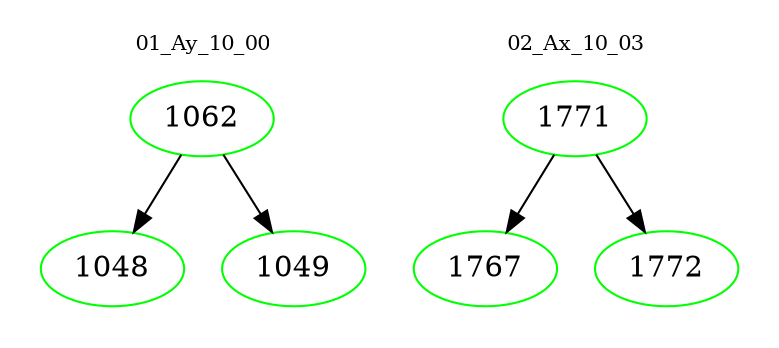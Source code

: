 digraph{
subgraph cluster_0 {
color = white
label = "01_Ay_10_00";
fontsize=10;
T0_1062 [label="1062", color="green"]
T0_1062 -> T0_1048 [color="black"]
T0_1048 [label="1048", color="green"]
T0_1062 -> T0_1049 [color="black"]
T0_1049 [label="1049", color="green"]
}
subgraph cluster_1 {
color = white
label = "02_Ax_10_03";
fontsize=10;
T1_1771 [label="1771", color="green"]
T1_1771 -> T1_1767 [color="black"]
T1_1767 [label="1767", color="green"]
T1_1771 -> T1_1772 [color="black"]
T1_1772 [label="1772", color="green"]
}
}
